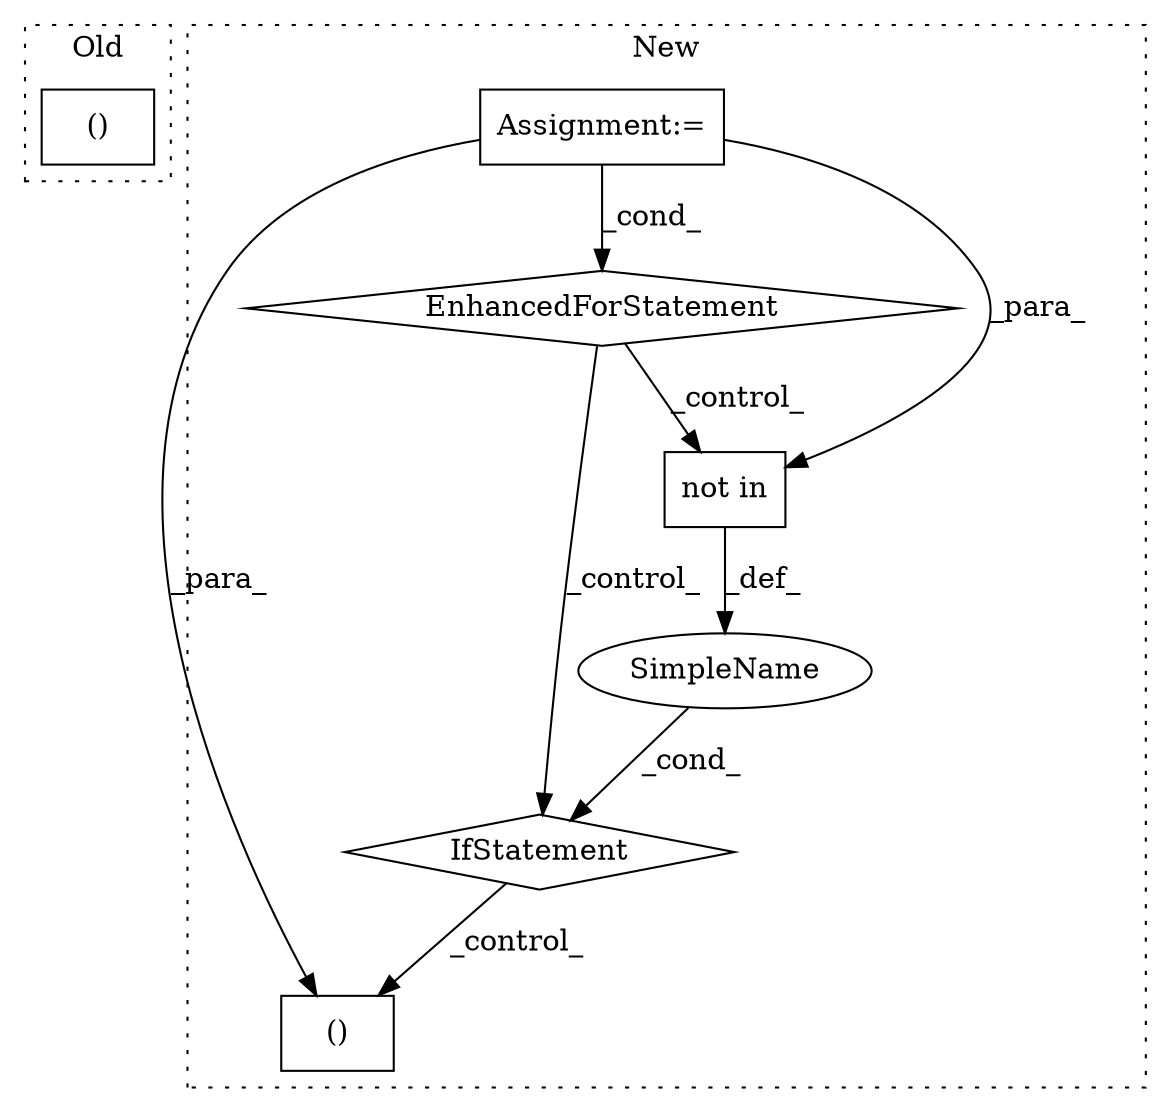 digraph G {
subgraph cluster0 {
1 [label="()" a="106" s="1127" l="16" shape="box"];
label = "Old";
style="dotted";
}
subgraph cluster1 {
2 [label="not in" a="108" s="926" l="47" shape="box"];
3 [label="IfStatement" a="25" s="916,973" l="10,2" shape="diamond"];
4 [label="()" a="106" s="1053" l="58" shape="box"];
5 [label="EnhancedForStatement" a="70" s="801,888" l="53,2" shape="diamond"];
6 [label="SimpleName" a="42" s="" l="" shape="ellipse"];
7 [label="Assignment:=" a="7" s="801,888" l="53,2" shape="box"];
label = "New";
style="dotted";
}
2 -> 6 [label="_def_"];
3 -> 4 [label="_control_"];
5 -> 3 [label="_control_"];
5 -> 2 [label="_control_"];
6 -> 3 [label="_cond_"];
7 -> 2 [label="_para_"];
7 -> 4 [label="_para_"];
7 -> 5 [label="_cond_"];
}